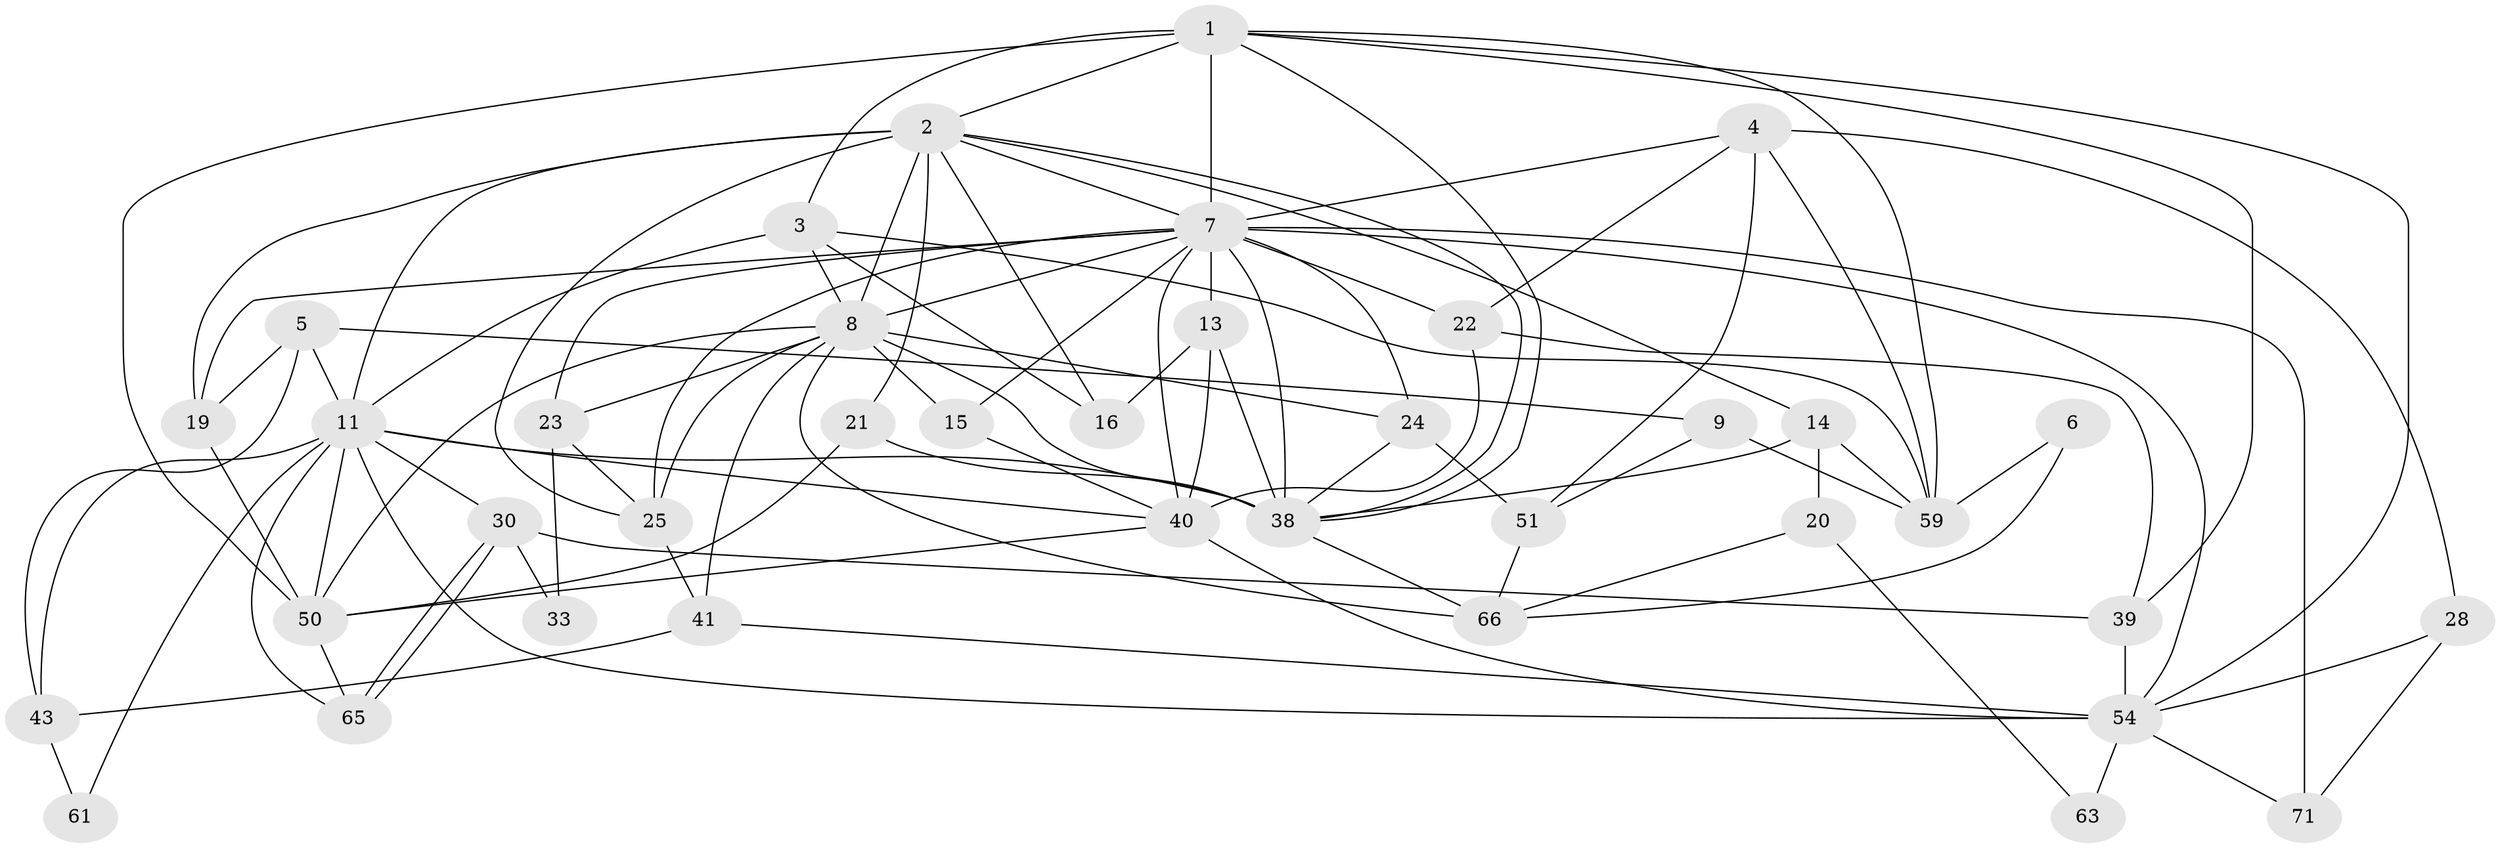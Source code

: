 // original degree distribution, {6: 0.10526315789473684, 4: 0.32894736842105265, 3: 0.2631578947368421, 2: 0.10526315789473684, 7: 0.013157894736842105, 5: 0.17105263157894737, 8: 0.013157894736842105}
// Generated by graph-tools (version 1.1) at 2025/15/03/09/25 04:15:04]
// undirected, 38 vertices, 98 edges
graph export_dot {
graph [start="1"]
  node [color=gray90,style=filled];
  1 [super="+35+34"];
  2 [super="+27+17+36"];
  3 [super="+74"];
  4 [super="+56+10"];
  5;
  6;
  7 [super="+47+45+37"];
  8 [super="+53+58+31+12+52"];
  9;
  11 [super="+42"];
  13;
  14;
  15;
  16;
  19;
  20;
  21;
  22 [super="+44"];
  23 [super="+32"];
  24;
  25 [super="+29"];
  28;
  30;
  33;
  38 [super="+46+48"];
  39;
  40 [super="+73"];
  41 [super="+68"];
  43;
  50 [super="+72"];
  51 [super="+55"];
  54 [super="+67+57"];
  59;
  61;
  63;
  65;
  66;
  71;
  1 -- 50;
  1 -- 54;
  1 -- 3;
  1 -- 38;
  1 -- 39;
  1 -- 7;
  1 -- 2 [weight=2];
  1 -- 59;
  2 -- 21;
  2 -- 11 [weight=3];
  2 -- 38;
  2 -- 16;
  2 -- 7 [weight=2];
  2 -- 14;
  2 -- 25;
  2 -- 8 [weight=2];
  2 -- 19;
  3 -- 59;
  3 -- 11;
  3 -- 16;
  3 -- 8;
  4 -- 22;
  4 -- 59;
  4 -- 28;
  4 -- 7 [weight=3];
  4 -- 51;
  5 -- 19;
  5 -- 9;
  5 -- 43;
  5 -- 11;
  6 -- 66;
  6 -- 59;
  7 -- 71;
  7 -- 24;
  7 -- 19;
  7 -- 40;
  7 -- 13;
  7 -- 22;
  7 -- 38;
  7 -- 15;
  7 -- 54;
  7 -- 25;
  7 -- 23;
  7 -- 8;
  8 -- 24;
  8 -- 38 [weight=5];
  8 -- 66 [weight=2];
  8 -- 23;
  8 -- 50;
  8 -- 41;
  8 -- 25;
  8 -- 15;
  9 -- 59;
  9 -- 51;
  11 -- 65;
  11 -- 40;
  11 -- 43;
  11 -- 50;
  11 -- 61;
  11 -- 30;
  11 -- 38;
  11 -- 54;
  13 -- 16;
  13 -- 38;
  13 -- 40;
  14 -- 38;
  14 -- 20;
  14 -- 59;
  15 -- 40;
  19 -- 50;
  20 -- 66;
  20 -- 63;
  21 -- 50;
  21 -- 38;
  22 -- 40;
  22 -- 39;
  23 -- 25 [weight=2];
  23 -- 33;
  24 -- 38;
  24 -- 51;
  25 -- 41;
  28 -- 71;
  28 -- 54;
  30 -- 65;
  30 -- 65;
  30 -- 33;
  30 -- 39;
  38 -- 66;
  39 -- 54;
  40 -- 50;
  40 -- 54;
  41 -- 43;
  41 -- 54;
  43 -- 61;
  50 -- 65;
  51 -- 66;
  54 -- 71;
  54 -- 63;
}
